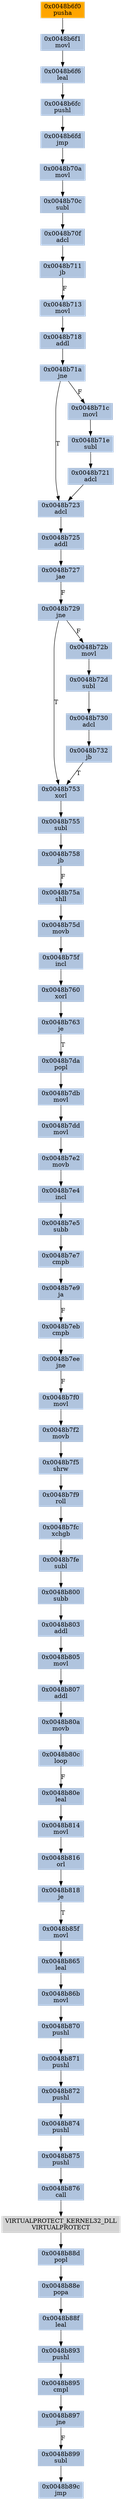strict digraph G {
	graph [bgcolor=transparent,
		name=G
	];
	node [color=lightsteelblue,
		fillcolor=lightsteelblue,
		shape=rectangle,
		style=filled
	];
	"0x0048b7db"	[label="0x0048b7db
movl"];
	"0x0048b7dd"	[label="0x0048b7dd
movl"];
	"0x0048b7db" -> "0x0048b7dd"	[color="#000000"];
	"0x0048b6fd"	[label="0x0048b6fd
jmp"];
	"0x0048b70a"	[label="0x0048b70a
movl"];
	"0x0048b6fd" -> "0x0048b70a"	[color="#000000"];
	"0x0048b816"	[label="0x0048b816
orl"];
	"0x0048b818"	[label="0x0048b818
je"];
	"0x0048b816" -> "0x0048b818"	[color="#000000"];
	"0x0048b721"	[label="0x0048b721
adcl"];
	"0x0048b723"	[label="0x0048b723
adcl"];
	"0x0048b721" -> "0x0048b723"	[color="#000000"];
	"0x0048b732"	[label="0x0048b732
jb"];
	"0x0048b753"	[label="0x0048b753
xorl"];
	"0x0048b732" -> "0x0048b753"	[color="#000000",
		label=T];
	"0x0048b72b"	[label="0x0048b72b
movl"];
	"0x0048b72d"	[label="0x0048b72d
subl"];
	"0x0048b72b" -> "0x0048b72d"	[color="#000000"];
	"0x0048b875"	[label="0x0048b875
pushl"];
	"0x0048b876"	[label="0x0048b876
call"];
	"0x0048b875" -> "0x0048b876"	[color="#000000"];
	"0x0048b7da"	[label="0x0048b7da
popl"];
	"0x0048b7da" -> "0x0048b7db"	[color="#000000"];
	"0x0048b725"	[label="0x0048b725
addl"];
	"0x0048b723" -> "0x0048b725"	[color="#000000"];
	"0x0048b7eb"	[label="0x0048b7eb
cmpb"];
	"0x0048b7ee"	[label="0x0048b7ee
jne"];
	"0x0048b7eb" -> "0x0048b7ee"	[color="#000000"];
	"0x0048b713"	[label="0x0048b713
movl"];
	"0x0048b718"	[label="0x0048b718
addl"];
	"0x0048b713" -> "0x0048b718"	[color="#000000"];
	"0x0048b7e2"	[label="0x0048b7e2
movb"];
	"0x0048b7e4"	[label="0x0048b7e4
incl"];
	"0x0048b7e2" -> "0x0048b7e4"	[color="#000000"];
	"0x0048b755"	[label="0x0048b755
subl"];
	"0x0048b758"	[label="0x0048b758
jb"];
	"0x0048b755" -> "0x0048b758"	[color="#000000"];
	"0x0048b872"	[label="0x0048b872
pushl"];
	"0x0048b874"	[label="0x0048b874
pushl"];
	"0x0048b872" -> "0x0048b874"	[color="#000000"];
	"0x0048b803"	[label="0x0048b803
addl"];
	"0x0048b805"	[label="0x0048b805
movl"];
	"0x0048b803" -> "0x0048b805"	[color="#000000"];
	"0x0048b895"	[label="0x0048b895
cmpl"];
	"0x0048b897"	[label="0x0048b897
jne"];
	"0x0048b895" -> "0x0048b897"	[color="#000000"];
	"0x0048b7e5"	[label="0x0048b7e5
subb"];
	"0x0048b7e4" -> "0x0048b7e5"	[color="#000000"];
	"0x0048b730"	[label="0x0048b730
adcl"];
	"0x0048b72d" -> "0x0048b730"	[color="#000000"];
	"0x0048b753" -> "0x0048b755"	[color="#000000"];
	"0x0048b6f6"	[label="0x0048b6f6
leal"];
	"0x0048b6fc"	[label="0x0048b6fc
pushl"];
	"0x0048b6f6" -> "0x0048b6fc"	[color="#000000"];
	"0x0048b899"	[label="0x0048b899
subl"];
	"0x0048b897" -> "0x0048b899"	[color="#000000",
		label=F];
	"0x0048b89c"	[label="0x0048b89c
jmp"];
	"0x0048b871"	[label="0x0048b871
pushl"];
	"0x0048b871" -> "0x0048b872"	[color="#000000"];
	"0x0048b71a"	[label="0x0048b71a
jne"];
	"0x0048b718" -> "0x0048b71a"	[color="#000000"];
	"0x0048b80e"	[label="0x0048b80e
leal"];
	"0x0048b814"	[label="0x0048b814
movl"];
	"0x0048b80e" -> "0x0048b814"	[color="#000000"];
	VIRTUALPROTECT_KERNEL32_DLL	[color=lightgrey,
		fillcolor=lightgrey,
		label="VIRTUALPROTECT_KERNEL32_DLL
VIRTUALPROTECT"];
	"0x0048b876" -> VIRTUALPROTECT_KERNEL32_DLL	[color="#000000"];
	"0x0048b85f"	[label="0x0048b85f
movl"];
	"0x0048b818" -> "0x0048b85f"	[color="#000000",
		label=T];
	"0x0048b75a"	[label="0x0048b75a
shll"];
	"0x0048b75d"	[label="0x0048b75d
movb"];
	"0x0048b75a" -> "0x0048b75d"	[color="#000000"];
	"0x0048b6f0"	[color=lightgrey,
		fillcolor=orange,
		label="0x0048b6f0
pusha"];
	"0x0048b6f1"	[label="0x0048b6f1
movl"];
	"0x0048b6f0" -> "0x0048b6f1"	[color="#000000"];
	"0x0048b807"	[label="0x0048b807
addl"];
	"0x0048b80a"	[label="0x0048b80a
movb"];
	"0x0048b807" -> "0x0048b80a"	[color="#000000"];
	"0x0048b865"	[label="0x0048b865
leal"];
	"0x0048b85f" -> "0x0048b865"	[color="#000000"];
	"0x0048b75f"	[label="0x0048b75f
incl"];
	"0x0048b760"	[label="0x0048b760
xorl"];
	"0x0048b75f" -> "0x0048b760"	[color="#000000"];
	"0x0048b7fe"	[label="0x0048b7fe
subl"];
	"0x0048b800"	[label="0x0048b800
subb"];
	"0x0048b7fe" -> "0x0048b800"	[color="#000000"];
	"0x0048b758" -> "0x0048b75a"	[color="#000000",
		label=F];
	"0x0048b730" -> "0x0048b732"	[color="#000000"];
	"0x0048b805" -> "0x0048b807"	[color="#000000"];
	"0x0048b7e7"	[label="0x0048b7e7
cmpb"];
	"0x0048b7e9"	[label="0x0048b7e9
ja"];
	"0x0048b7e7" -> "0x0048b7e9"	[color="#000000"];
	"0x0048b763"	[label="0x0048b763
je"];
	"0x0048b763" -> "0x0048b7da"	[color="#000000",
		label=T];
	"0x0048b800" -> "0x0048b803"	[color="#000000"];
	"0x0048b727"	[label="0x0048b727
jae"];
	"0x0048b725" -> "0x0048b727"	[color="#000000"];
	"0x0048b80c"	[label="0x0048b80c
loop"];
	"0x0048b80a" -> "0x0048b80c"	[color="#000000"];
	"0x0048b86b"	[label="0x0048b86b
movl"];
	"0x0048b865" -> "0x0048b86b"	[color="#000000"];
	"0x0048b88f"	[label="0x0048b88f
leal"];
	"0x0048b893"	[label="0x0048b893
pushl"];
	"0x0048b88f" -> "0x0048b893"	[color="#000000"];
	"0x0048b7f2"	[label="0x0048b7f2
movb"];
	"0x0048b7f5"	[label="0x0048b7f5
shrw"];
	"0x0048b7f2" -> "0x0048b7f5"	[color="#000000"];
	"0x0048b870"	[label="0x0048b870
pushl"];
	"0x0048b870" -> "0x0048b871"	[color="#000000"];
	"0x0048b88e"	[label="0x0048b88e
popa"];
	"0x0048b88e" -> "0x0048b88f"	[color="#000000"];
	"0x0048b88d"	[label="0x0048b88d
popl"];
	VIRTUALPROTECT_KERNEL32_DLL -> "0x0048b88d"	[color="#000000"];
	"0x0048b86b" -> "0x0048b870"	[color="#000000"];
	"0x0048b874" -> "0x0048b875"	[color="#000000"];
	"0x0048b80c" -> "0x0048b80e"	[color="#000000",
		label=F];
	"0x0048b71a" -> "0x0048b723"	[color="#000000",
		label=T];
	"0x0048b71c"	[label="0x0048b71c
movl"];
	"0x0048b71a" -> "0x0048b71c"	[color="#000000",
		label=F];
	"0x0048b70c"	[label="0x0048b70c
subl"];
	"0x0048b70a" -> "0x0048b70c"	[color="#000000"];
	"0x0048b71e"	[label="0x0048b71e
subl"];
	"0x0048b71e" -> "0x0048b721"	[color="#000000"];
	"0x0048b71c" -> "0x0048b71e"	[color="#000000"];
	"0x0048b814" -> "0x0048b816"	[color="#000000"];
	"0x0048b75d" -> "0x0048b75f"	[color="#000000"];
	"0x0048b7fc"	[label="0x0048b7fc
xchgb"];
	"0x0048b7fc" -> "0x0048b7fe"	[color="#000000"];
	"0x0048b7e9" -> "0x0048b7eb"	[color="#000000",
		label=F];
	"0x0048b7f9"	[label="0x0048b7f9
roll"];
	"0x0048b7f5" -> "0x0048b7f9"	[color="#000000"];
	"0x0048b88d" -> "0x0048b88e"	[color="#000000"];
	"0x0048b711"	[label="0x0048b711
jb"];
	"0x0048b711" -> "0x0048b713"	[color="#000000",
		label=F];
	"0x0048b7f0"	[label="0x0048b7f0
movl"];
	"0x0048b7f0" -> "0x0048b7f2"	[color="#000000"];
	"0x0048b6f1" -> "0x0048b6f6"	[color="#000000"];
	"0x0048b7e5" -> "0x0048b7e7"	[color="#000000"];
	"0x0048b7f9" -> "0x0048b7fc"	[color="#000000"];
	"0x0048b70f"	[label="0x0048b70f
adcl"];
	"0x0048b70f" -> "0x0048b711"	[color="#000000"];
	"0x0048b729"	[label="0x0048b729
jne"];
	"0x0048b729" -> "0x0048b72b"	[color="#000000",
		label=F];
	"0x0048b729" -> "0x0048b753"	[color="#000000",
		label=T];
	"0x0048b70c" -> "0x0048b70f"	[color="#000000"];
	"0x0048b760" -> "0x0048b763"	[color="#000000"];
	"0x0048b727" -> "0x0048b729"	[color="#000000",
		label=F];
	"0x0048b7dd" -> "0x0048b7e2"	[color="#000000"];
	"0x0048b899" -> "0x0048b89c"	[color="#000000"];
	"0x0048b6fc" -> "0x0048b6fd"	[color="#000000"];
	"0x0048b7ee" -> "0x0048b7f0"	[color="#000000",
		label=F];
	"0x0048b893" -> "0x0048b895"	[color="#000000"];
}
